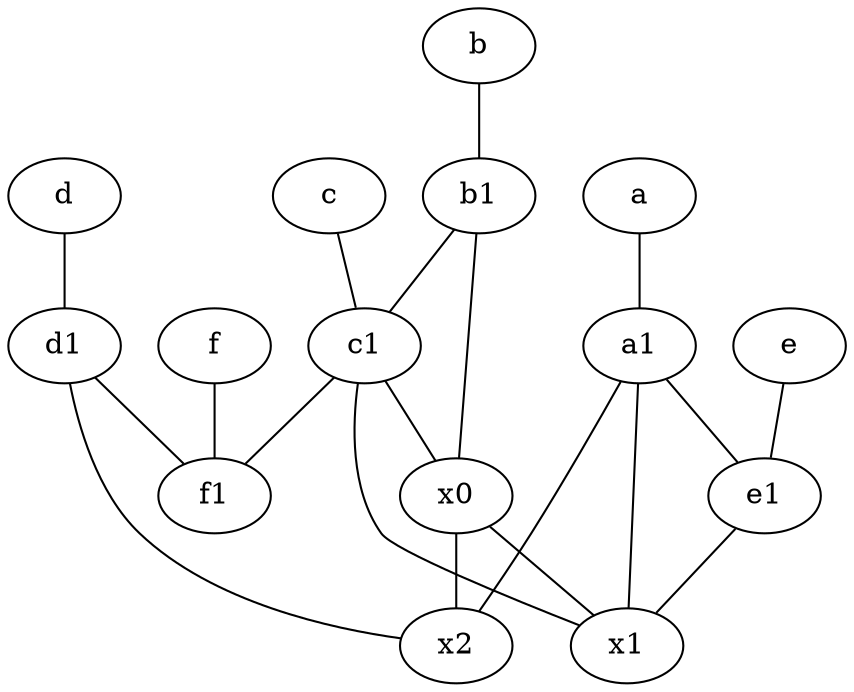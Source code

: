 graph {
	node [labelfontsize=50]
	d1 [labelfontsize=50 pos="3,5!"]
	f1 [labelfontsize=50 pos="3,8!"]
	x2 [labelfontsize=50]
	x0 [labelfontsize=50]
	d [labelfontsize=50 pos="2,5!"]
	x1 [labelfontsize=50]
	a1 [labelfontsize=50 pos="8,3!"]
	b [labelfontsize=50 pos="10,4!"]
	c [labelfontsize=50 pos="4.5,2!"]
	b1 [labelfontsize=50 pos="9,4!"]
	c1 [labelfontsize=50 pos="4.5,3!"]
	e1 [labelfontsize=50 pos="7,7!"]
	a [labelfontsize=50 pos="8,2!"]
	e [labelfontsize=50 pos="7,9!"]
	f [labelfontsize=50 pos="3,9!"]
	d1 -- f1
	x0 -- x2
	e -- e1
	a -- a1
	a1 -- x1
	x0 -- x1
	d -- d1
	a1 -- x2
	c -- c1
	c1 -- x1
	b -- b1
	b1 -- c1
	b1 -- x0
	e1 -- x1
	a1 -- e1
	c1 -- f1
	c1 -- x0
	d1 -- x2
	f -- f1
}

